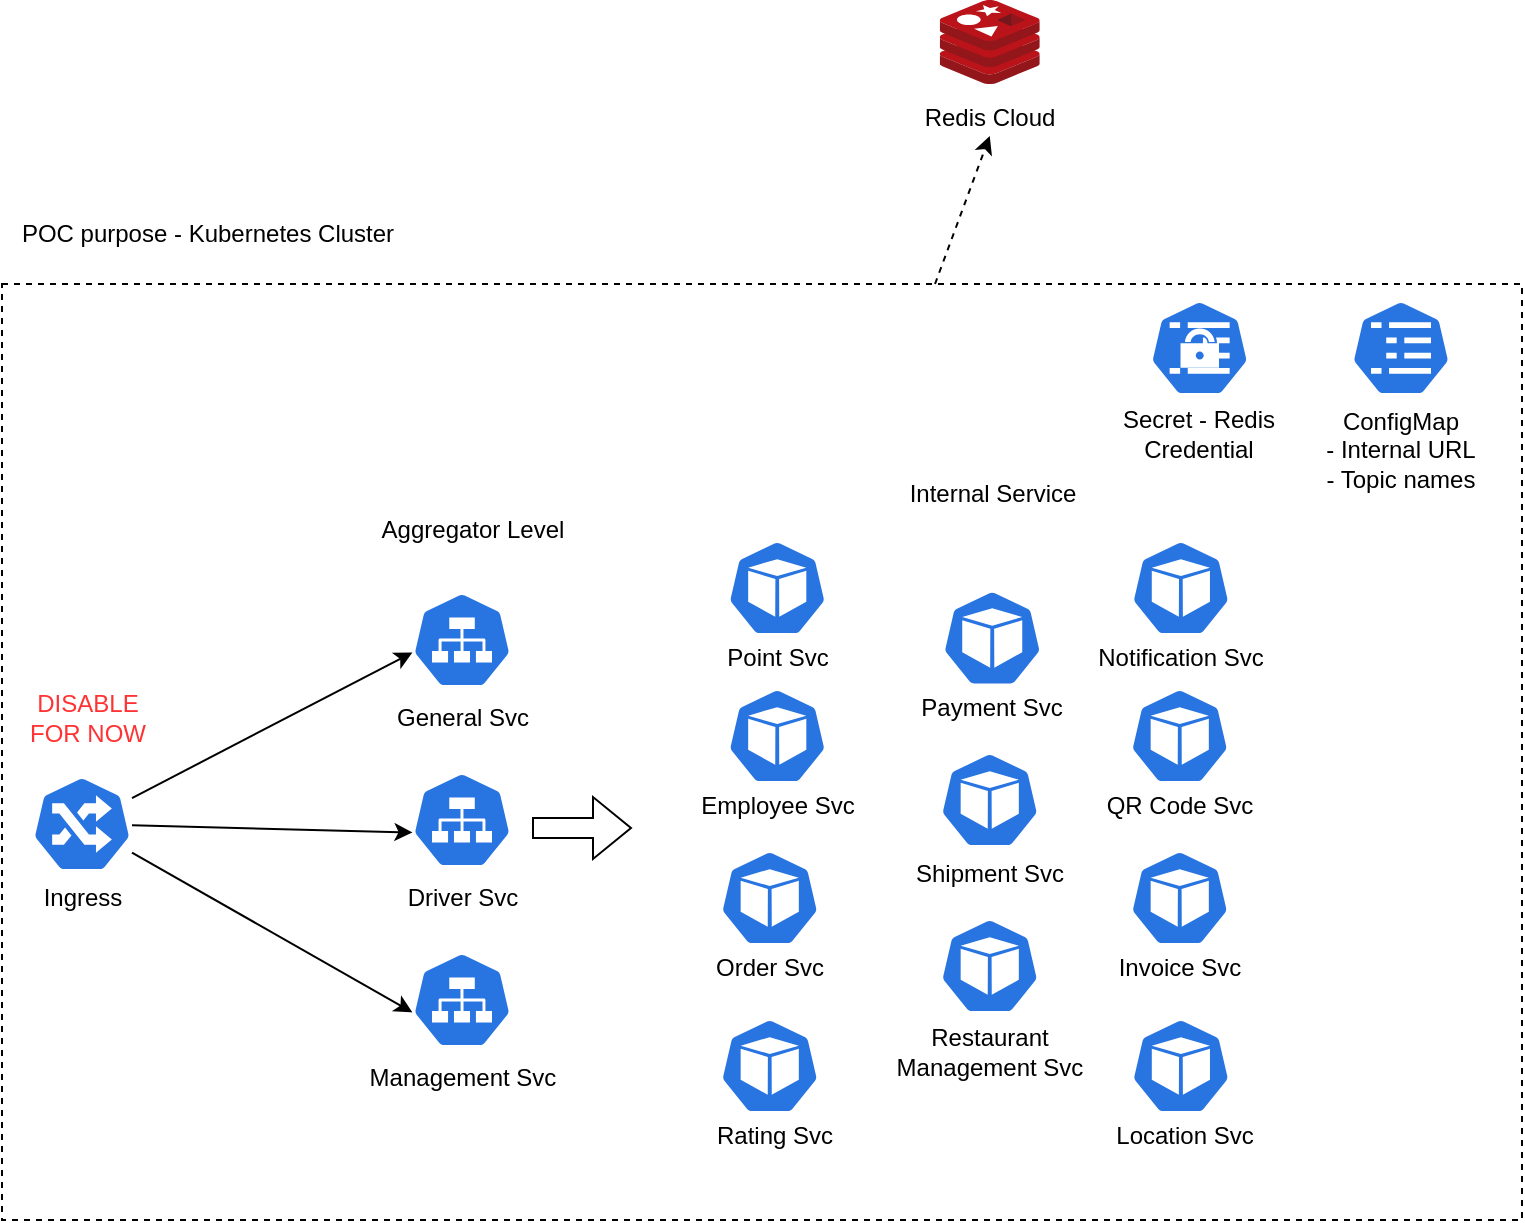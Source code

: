 <mxfile version="20.2.3" type="device"><diagram id="lT8RMwDJCBGQehGyvefa" name="Page-1"><mxGraphModel dx="946" dy="621" grid="1" gridSize="10" guides="1" tooltips="1" connect="1" arrows="1" fold="1" page="1" pageScale="1" pageWidth="827" pageHeight="1169" math="0" shadow="0"><root><mxCell id="0"/><mxCell id="1" parent="0"/><mxCell id="3X7xQ8M8p340vgzeHW8s-7" value="" style="rounded=0;whiteSpace=wrap;html=1;fillColor=none;dashed=1;strokeWidth=1;" parent="1" vertex="1"><mxGeometry x="33" y="242" width="760" height="468" as="geometry"/></mxCell><mxCell id="3X7xQ8M8p340vgzeHW8s-1" value="" style="sketch=0;aspect=fixed;html=1;points=[];align=center;image;fontSize=12;image=img/lib/mscae/Cache_Redis_Product.svg;" parent="1" vertex="1"><mxGeometry x="501.87" y="100" width="50" height="42" as="geometry"/></mxCell><mxCell id="3X7xQ8M8p340vgzeHW8s-2" value="Redis Cloud" style="text;html=1;strokeColor=none;fillColor=none;align=center;verticalAlign=middle;whiteSpace=wrap;rounded=0;" parent="1" vertex="1"><mxGeometry x="486.87" y="150" width="80" height="18" as="geometry"/></mxCell><mxCell id="3X7xQ8M8p340vgzeHW8s-8" value="POC purpose - Kubernetes Cluster" style="text;html=1;strokeColor=none;fillColor=none;align=center;verticalAlign=middle;whiteSpace=wrap;rounded=0;dashed=1;" parent="1" vertex="1"><mxGeometry x="33" y="202" width="206" height="30" as="geometry"/></mxCell><mxCell id="3X7xQ8M8p340vgzeHW8s-9" value="" style="sketch=0;html=1;dashed=0;whitespace=wrap;fillColor=#2875E2;strokeColor=#ffffff;points=[[0.005,0.63,0],[0.1,0.2,0],[0.9,0.2,0],[0.5,0,0],[0.995,0.63,0],[0.72,0.99,0],[0.5,1,0],[0.28,0.99,0]];shape=mxgraph.kubernetes.icon;prIcon=secret" parent="1" vertex="1"><mxGeometry x="606.82" y="250" width="50" height="48" as="geometry"/></mxCell><mxCell id="3X7xQ8M8p340vgzeHW8s-10" value="Secret - Redis Credential" style="text;html=1;strokeColor=none;fillColor=none;align=center;verticalAlign=middle;whiteSpace=wrap;rounded=0;dashed=1;" parent="1" vertex="1"><mxGeometry x="589.32" y="302" width="85" height="30" as="geometry"/></mxCell><mxCell id="3X7xQ8M8p340vgzeHW8s-11" value="" style="sketch=0;html=1;dashed=0;whitespace=wrap;fillColor=#2875E2;strokeColor=#ffffff;points=[[0.005,0.63,0],[0.1,0.2,0],[0.9,0.2,0],[0.5,0,0],[0.995,0.63,0],[0.72,0.99,0],[0.5,1,0],[0.28,0.99,0]];shape=mxgraph.kubernetes.icon;prIcon=svc" parent="1" vertex="1"><mxGeometry x="238" y="396" width="50" height="48" as="geometry"/></mxCell><mxCell id="3X7xQ8M8p340vgzeHW8s-12" value="" style="sketch=0;html=1;dashed=0;whitespace=wrap;fillColor=#2875E2;strokeColor=#ffffff;points=[[0.005,0.63,0],[0.1,0.2,0],[0.9,0.2,0],[0.5,0,0],[0.995,0.63,0],[0.72,0.99,0],[0.5,1,0],[0.28,0.99,0]];shape=mxgraph.kubernetes.icon;prIcon=pod" parent="1" vertex="1"><mxGeometry x="395.62" y="444" width="50" height="48" as="geometry"/></mxCell><mxCell id="3X7xQ8M8p340vgzeHW8s-26" style="edgeStyle=none;rounded=0;orthogonalLoop=1;jettySize=auto;html=1;entryX=0.005;entryY=0.63;entryDx=0;entryDy=0;entryPerimeter=0;" parent="1" source="3X7xQ8M8p340vgzeHW8s-13" target="3X7xQ8M8p340vgzeHW8s-11" edge="1"><mxGeometry relative="1" as="geometry"/></mxCell><mxCell id="3X7xQ8M8p340vgzeHW8s-27" style="edgeStyle=none;rounded=0;orthogonalLoop=1;jettySize=auto;html=1;entryX=0.005;entryY=0.63;entryDx=0;entryDy=0;entryPerimeter=0;" parent="1" source="3X7xQ8M8p340vgzeHW8s-13" target="3X7xQ8M8p340vgzeHW8s-21" edge="1"><mxGeometry relative="1" as="geometry"/></mxCell><mxCell id="3X7xQ8M8p340vgzeHW8s-28" style="edgeStyle=none;rounded=0;orthogonalLoop=1;jettySize=auto;html=1;entryX=0.005;entryY=0.63;entryDx=0;entryDy=0;entryPerimeter=0;" parent="1" source="3X7xQ8M8p340vgzeHW8s-13" target="3X7xQ8M8p340vgzeHW8s-23" edge="1"><mxGeometry relative="1" as="geometry"/></mxCell><mxCell id="3X7xQ8M8p340vgzeHW8s-13" value="" style="sketch=0;html=1;dashed=0;whitespace=wrap;fillColor=#2875E2;strokeColor=#ffffff;points=[[0.005,0.63,0],[0.1,0.2,0],[0.9,0.2,0],[0.5,0,0],[0.995,0.63,0],[0.72,0.99,0],[0.5,1,0],[0.28,0.99,0]];shape=mxgraph.kubernetes.icon;prIcon=ing" parent="1" vertex="1"><mxGeometry x="48" y="488" width="50" height="48" as="geometry"/></mxCell><mxCell id="3X7xQ8M8p340vgzeHW8s-14" value="Ingress" style="text;html=1;strokeColor=none;fillColor=none;align=center;verticalAlign=middle;whiteSpace=wrap;rounded=0;dashed=1;" parent="1" vertex="1"><mxGeometry x="40.5" y="539" width="65" height="20" as="geometry"/></mxCell><mxCell id="3X7xQ8M8p340vgzeHW8s-17" value="Employee Svc" style="text;html=1;strokeColor=none;fillColor=none;align=center;verticalAlign=middle;whiteSpace=wrap;rounded=0;dashed=1;" parent="1" vertex="1"><mxGeometry x="380.62" y="492" width="80" height="22" as="geometry"/></mxCell><mxCell id="3X7xQ8M8p340vgzeHW8s-20" value="General Svc" style="text;html=1;strokeColor=none;fillColor=none;align=center;verticalAlign=middle;whiteSpace=wrap;rounded=0;dashed=1;" parent="1" vertex="1"><mxGeometry x="210.5" y="444" width="105" height="30" as="geometry"/></mxCell><mxCell id="3X7xQ8M8p340vgzeHW8s-21" value="" style="sketch=0;html=1;dashed=0;whitespace=wrap;fillColor=#2875E2;strokeColor=#ffffff;points=[[0.005,0.63,0],[0.1,0.2,0],[0.9,0.2,0],[0.5,0,0],[0.995,0.63,0],[0.72,0.99,0],[0.5,1,0],[0.28,0.99,0]];shape=mxgraph.kubernetes.icon;prIcon=svc" parent="1" vertex="1"><mxGeometry x="238" y="486" width="50" height="48" as="geometry"/></mxCell><mxCell id="3X7xQ8M8p340vgzeHW8s-22" value="Driver Svc" style="text;html=1;strokeColor=none;fillColor=none;align=center;verticalAlign=middle;whiteSpace=wrap;rounded=0;dashed=1;" parent="1" vertex="1"><mxGeometry x="210.5" y="534" width="105" height="30" as="geometry"/></mxCell><mxCell id="3X7xQ8M8p340vgzeHW8s-23" value="" style="sketch=0;html=1;dashed=0;whitespace=wrap;fillColor=#2875E2;strokeColor=#ffffff;points=[[0.005,0.63,0],[0.1,0.2,0],[0.9,0.2,0],[0.5,0,0],[0.995,0.63,0],[0.72,0.99,0],[0.5,1,0],[0.28,0.99,0]];shape=mxgraph.kubernetes.icon;prIcon=svc" parent="1" vertex="1"><mxGeometry x="238" y="576" width="50" height="48" as="geometry"/></mxCell><mxCell id="3X7xQ8M8p340vgzeHW8s-24" value="Management Svc" style="text;html=1;strokeColor=none;fillColor=none;align=center;verticalAlign=middle;whiteSpace=wrap;rounded=0;dashed=1;" parent="1" vertex="1"><mxGeometry x="210.5" y="624" width="105" height="30" as="geometry"/></mxCell><mxCell id="3X7xQ8M8p340vgzeHW8s-29" value="" style="sketch=0;html=1;dashed=0;whitespace=wrap;fillColor=#2875E2;strokeColor=#ffffff;points=[[0.005,0.63,0],[0.1,0.2,0],[0.9,0.2,0],[0.5,0,0],[0.995,0.63,0],[0.72,0.99,0],[0.5,1,0],[0.28,0.99,0]];shape=mxgraph.kubernetes.icon;prIcon=pod" parent="1" vertex="1"><mxGeometry x="395.62" y="370" width="50" height="48" as="geometry"/></mxCell><mxCell id="3X7xQ8M8p340vgzeHW8s-30" value="Point Svc" style="text;html=1;strokeColor=none;fillColor=none;align=center;verticalAlign=middle;whiteSpace=wrap;rounded=0;dashed=1;" parent="1" vertex="1"><mxGeometry x="391.87" y="418" width="57.5" height="22" as="geometry"/></mxCell><mxCell id="3X7xQ8M8p340vgzeHW8s-31" value="" style="sketch=0;html=1;dashed=0;whitespace=wrap;fillColor=#2875E2;strokeColor=#ffffff;points=[[0.005,0.63,0],[0.1,0.2,0],[0.9,0.2,0],[0.5,0,0],[0.995,0.63,0],[0.72,0.99,0],[0.5,1,0],[0.28,0.99,0]];shape=mxgraph.kubernetes.icon;prIcon=pod" parent="1" vertex="1"><mxGeometry x="391.87" y="525" width="50" height="48" as="geometry"/></mxCell><mxCell id="3X7xQ8M8p340vgzeHW8s-32" value="Order Svc" style="text;html=1;strokeColor=none;fillColor=none;align=center;verticalAlign=middle;whiteSpace=wrap;rounded=0;dashed=1;" parent="1" vertex="1"><mxGeometry x="388.12" y="573" width="57.5" height="22" as="geometry"/></mxCell><mxCell id="3X7xQ8M8p340vgzeHW8s-33" value="" style="sketch=0;html=1;dashed=0;whitespace=wrap;fillColor=#2875E2;strokeColor=#ffffff;points=[[0.005,0.63,0],[0.1,0.2,0],[0.9,0.2,0],[0.5,0,0],[0.995,0.63,0],[0.72,0.99,0],[0.5,1,0],[0.28,0.99,0]];shape=mxgraph.kubernetes.icon;prIcon=pod" parent="1" vertex="1"><mxGeometry x="391.87" y="609" width="50" height="48" as="geometry"/></mxCell><mxCell id="3X7xQ8M8p340vgzeHW8s-34" value="Rating Svc" style="text;html=1;strokeColor=none;fillColor=none;align=center;verticalAlign=middle;whiteSpace=wrap;rounded=0;dashed=1;" parent="1" vertex="1"><mxGeometry x="388.12" y="657" width="62.5" height="22" as="geometry"/></mxCell><mxCell id="3X7xQ8M8p340vgzeHW8s-35" value="" style="sketch=0;html=1;dashed=0;whitespace=wrap;fillColor=#2875E2;strokeColor=#ffffff;points=[[0.005,0.63,0],[0.1,0.2,0],[0.9,0.2,0],[0.5,0,0],[0.995,0.63,0],[0.72,0.99,0],[0.5,1,0],[0.28,0.99,0]];shape=mxgraph.kubernetes.icon;prIcon=pod" parent="1" vertex="1"><mxGeometry x="501.87" y="559" width="50" height="48" as="geometry"/></mxCell><mxCell id="3X7xQ8M8p340vgzeHW8s-36" value="Restaurant Management Svc" style="text;html=1;strokeColor=none;fillColor=none;align=center;verticalAlign=middle;whiteSpace=wrap;rounded=0;dashed=1;" parent="1" vertex="1"><mxGeometry x="476.87" y="615" width="100" height="22" as="geometry"/></mxCell><mxCell id="3X7xQ8M8p340vgzeHW8s-39" value="" style="sketch=0;html=1;dashed=0;whitespace=wrap;fillColor=#2875E2;strokeColor=#ffffff;points=[[0.005,0.63,0],[0.1,0.2,0],[0.9,0.2,0],[0.5,0,0],[0.995,0.63,0],[0.72,0.99,0],[0.5,1,0],[0.28,0.99,0]];shape=mxgraph.kubernetes.icon;prIcon=pod" parent="1" vertex="1"><mxGeometry x="501.87" y="476" width="50" height="48" as="geometry"/></mxCell><mxCell id="3X7xQ8M8p340vgzeHW8s-40" value="Shipment Svc" style="text;html=1;strokeColor=none;fillColor=none;align=center;verticalAlign=middle;whiteSpace=wrap;rounded=0;dashed=1;" parent="1" vertex="1"><mxGeometry x="486.87" y="526" width="80" height="22" as="geometry"/></mxCell><mxCell id="3X7xQ8M8p340vgzeHW8s-41" value="" style="sketch=0;html=1;dashed=0;whitespace=wrap;fillColor=#2875E2;strokeColor=#ffffff;points=[[0.005,0.63,0],[0.1,0.2,0],[0.9,0.2,0],[0.5,0,0],[0.995,0.63,0],[0.72,0.99,0],[0.5,1,0],[0.28,0.99,0]];shape=mxgraph.kubernetes.icon;prIcon=pod" parent="1" vertex="1"><mxGeometry x="596.87" y="525" width="50" height="48" as="geometry"/></mxCell><mxCell id="3X7xQ8M8p340vgzeHW8s-42" value="Invoice Svc" style="text;html=1;strokeColor=none;fillColor=none;align=center;verticalAlign=middle;whiteSpace=wrap;rounded=0;dashed=1;" parent="1" vertex="1"><mxGeometry x="588.75" y="573" width="66.25" height="22" as="geometry"/></mxCell><mxCell id="3X7xQ8M8p340vgzeHW8s-43" value="" style="sketch=0;html=1;dashed=0;whitespace=wrap;fillColor=#2875E2;strokeColor=#ffffff;points=[[0.005,0.63,0],[0.1,0.2,0],[0.9,0.2,0],[0.5,0,0],[0.995,0.63,0],[0.72,0.99,0],[0.5,1,0],[0.28,0.99,0]];shape=mxgraph.kubernetes.icon;prIcon=pod" parent="1" vertex="1"><mxGeometry x="503.12" y="393" width="50" height="52" as="geometry"/></mxCell><mxCell id="3X7xQ8M8p340vgzeHW8s-44" value="Payment Svc" style="text;html=1;strokeColor=none;fillColor=none;align=center;verticalAlign=middle;whiteSpace=wrap;rounded=0;dashed=1;" parent="1" vertex="1"><mxGeometry x="488.12" y="443" width="80" height="22" as="geometry"/></mxCell><mxCell id="3X7xQ8M8p340vgzeHW8s-47" value="" style="sketch=0;html=1;dashed=0;whitespace=wrap;fillColor=#2875E2;strokeColor=#ffffff;points=[[0.005,0.63,0],[0.1,0.2,0],[0.9,0.2,0],[0.5,0,0],[0.995,0.63,0],[0.72,0.99,0],[0.5,1,0],[0.28,0.99,0]];shape=mxgraph.kubernetes.icon;prIcon=pod" parent="1" vertex="1"><mxGeometry x="596.87" y="444" width="50" height="48" as="geometry"/></mxCell><mxCell id="3X7xQ8M8p340vgzeHW8s-48" value="QR Code Svc" style="text;html=1;strokeColor=none;fillColor=none;align=center;verticalAlign=middle;whiteSpace=wrap;rounded=0;dashed=1;" parent="1" vertex="1"><mxGeometry x="577.44" y="495.5" width="90" height="15" as="geometry"/></mxCell><mxCell id="3X7xQ8M8p340vgzeHW8s-49" value="" style="sketch=0;html=1;dashed=0;whitespace=wrap;fillColor=#2875E2;strokeColor=#ffffff;points=[[0.005,0.63,0],[0.1,0.2,0],[0.9,0.2,0],[0.5,0,0],[0.995,0.63,0],[0.72,0.99,0],[0.5,1,0],[0.28,0.99,0]];shape=mxgraph.kubernetes.icon;prIcon=pod" parent="1" vertex="1"><mxGeometry x="597.43" y="370" width="50" height="48" as="geometry"/></mxCell><mxCell id="3X7xQ8M8p340vgzeHW8s-50" value="Notification Svc" style="text;html=1;strokeColor=none;fillColor=none;align=center;verticalAlign=middle;whiteSpace=wrap;rounded=0;dashed=1;" parent="1" vertex="1"><mxGeometry x="576.87" y="418" width="91.13" height="22" as="geometry"/></mxCell><mxCell id="3X7xQ8M8p340vgzeHW8s-52" value="Internal Service" style="text;html=1;strokeColor=none;fillColor=none;align=center;verticalAlign=middle;whiteSpace=wrap;rounded=0;dashed=1;" parent="1" vertex="1"><mxGeometry x="457.68" y="332" width="140.88" height="30" as="geometry"/></mxCell><mxCell id="3X7xQ8M8p340vgzeHW8s-54" value="" style="shape=flexArrow;endArrow=classic;html=1;rounded=0;" parent="1" edge="1"><mxGeometry width="50" height="50" relative="1" as="geometry"><mxPoint x="298" y="514" as="sourcePoint"/><mxPoint x="348" y="514" as="targetPoint"/></mxGeometry></mxCell><mxCell id="3X7xQ8M8p340vgzeHW8s-55" value="Aggregator Level" style="text;html=1;strokeColor=none;fillColor=none;align=center;verticalAlign=middle;whiteSpace=wrap;rounded=0;dashed=1;" parent="1" vertex="1"><mxGeometry x="210.5" y="350" width="115.44" height="30" as="geometry"/></mxCell><mxCell id="3X7xQ8M8p340vgzeHW8s-56" value="" style="endArrow=classic;html=1;rounded=0;entryX=0.5;entryY=1;entryDx=0;entryDy=0;dashed=1;" parent="1" source="3X7xQ8M8p340vgzeHW8s-7" target="3X7xQ8M8p340vgzeHW8s-2" edge="1"><mxGeometry width="50" height="50" relative="1" as="geometry"><mxPoint x="490" y="220" as="sourcePoint"/><mxPoint x="680" y="200" as="targetPoint"/></mxGeometry></mxCell><mxCell id="Q1be45PFboB_DNKPBytm-1" value="" style="sketch=0;html=1;dashed=0;whitespace=wrap;fillColor=#2875E2;strokeColor=#ffffff;points=[[0.005,0.63,0],[0.1,0.2,0],[0.9,0.2,0],[0.5,0,0],[0.995,0.63,0],[0.72,0.99,0],[0.5,1,0],[0.28,0.99,0]];shape=mxgraph.kubernetes.icon;prIcon=pod" parent="1" vertex="1"><mxGeometry x="597.44" y="609" width="50" height="48" as="geometry"/></mxCell><mxCell id="Q1be45PFboB_DNKPBytm-2" value="Location Svc" style="text;html=1;strokeColor=none;fillColor=none;align=center;verticalAlign=middle;whiteSpace=wrap;rounded=0;dashed=1;" parent="1" vertex="1"><mxGeometry x="589.32" y="657" width="70.68" height="22" as="geometry"/></mxCell><mxCell id="ZS9AsdO9kOWO6dKiynYj-1" value="&lt;font color=&quot;#ff3333&quot;&gt;DISABLE FOR NOW&lt;/font&gt;" style="text;html=1;strokeColor=none;fillColor=none;align=center;verticalAlign=middle;whiteSpace=wrap;rounded=0;" vertex="1" parent="1"><mxGeometry x="45.5" y="444" width="60" height="30" as="geometry"/></mxCell><mxCell id="ZS9AsdO9kOWO6dKiynYj-3" value="" style="sketch=0;html=1;dashed=0;whitespace=wrap;fillColor=#2875E2;strokeColor=#ffffff;points=[[0.005,0.63,0],[0.1,0.2,0],[0.9,0.2,0],[0.5,0,0],[0.995,0.63,0],[0.72,0.99,0],[0.5,1,0],[0.28,0.99,0]];shape=mxgraph.kubernetes.icon;prIcon=cm;fontColor=#FF3333;" vertex="1" parent="1"><mxGeometry x="707.5" y="250" width="50" height="48" as="geometry"/></mxCell><mxCell id="ZS9AsdO9kOWO6dKiynYj-4" value="ConfigMap&lt;br&gt;- Internal URL&lt;br&gt;- Topic names" style="text;html=1;strokeColor=none;fillColor=none;align=center;verticalAlign=middle;whiteSpace=wrap;rounded=0;dashed=1;" vertex="1" parent="1"><mxGeometry x="690" y="310" width="85" height="30" as="geometry"/></mxCell></root></mxGraphModel></diagram></mxfile>